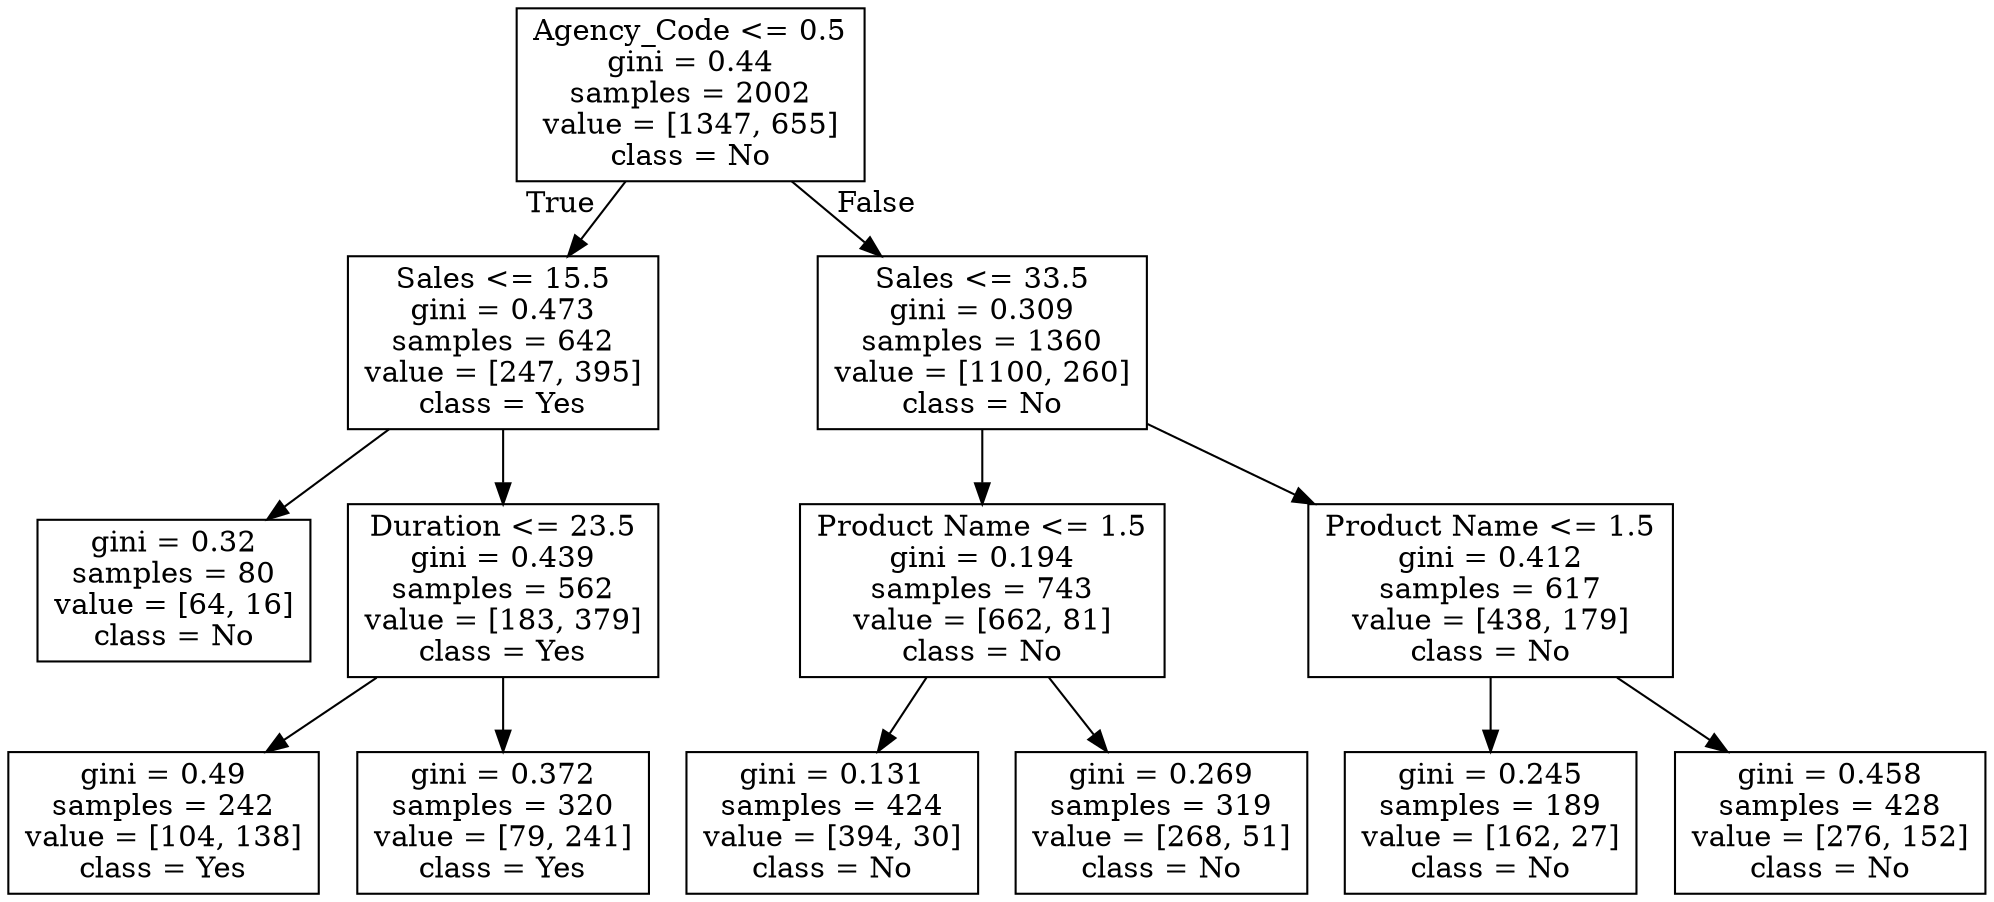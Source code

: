 digraph Tree {
node [shape=box] ;
0 [label="Agency_Code <= 0.5\ngini = 0.44\nsamples = 2002\nvalue = [1347, 655]\nclass = No"] ;
1 [label="Sales <= 15.5\ngini = 0.473\nsamples = 642\nvalue = [247, 395]\nclass = Yes"] ;
0 -> 1 [labeldistance=2.5, labelangle=45, headlabel="True"] ;
2 [label="gini = 0.32\nsamples = 80\nvalue = [64, 16]\nclass = No"] ;
1 -> 2 ;
3 [label="Duration <= 23.5\ngini = 0.439\nsamples = 562\nvalue = [183, 379]\nclass = Yes"] ;
1 -> 3 ;
4 [label="gini = 0.49\nsamples = 242\nvalue = [104, 138]\nclass = Yes"] ;
3 -> 4 ;
5 [label="gini = 0.372\nsamples = 320\nvalue = [79, 241]\nclass = Yes"] ;
3 -> 5 ;
6 [label="Sales <= 33.5\ngini = 0.309\nsamples = 1360\nvalue = [1100, 260]\nclass = No"] ;
0 -> 6 [labeldistance=2.5, labelangle=-45, headlabel="False"] ;
7 [label="Product Name <= 1.5\ngini = 0.194\nsamples = 743\nvalue = [662, 81]\nclass = No"] ;
6 -> 7 ;
8 [label="gini = 0.131\nsamples = 424\nvalue = [394, 30]\nclass = No"] ;
7 -> 8 ;
9 [label="gini = 0.269\nsamples = 319\nvalue = [268, 51]\nclass = No"] ;
7 -> 9 ;
10 [label="Product Name <= 1.5\ngini = 0.412\nsamples = 617\nvalue = [438, 179]\nclass = No"] ;
6 -> 10 ;
11 [label="gini = 0.245\nsamples = 189\nvalue = [162, 27]\nclass = No"] ;
10 -> 11 ;
12 [label="gini = 0.458\nsamples = 428\nvalue = [276, 152]\nclass = No"] ;
10 -> 12 ;
}